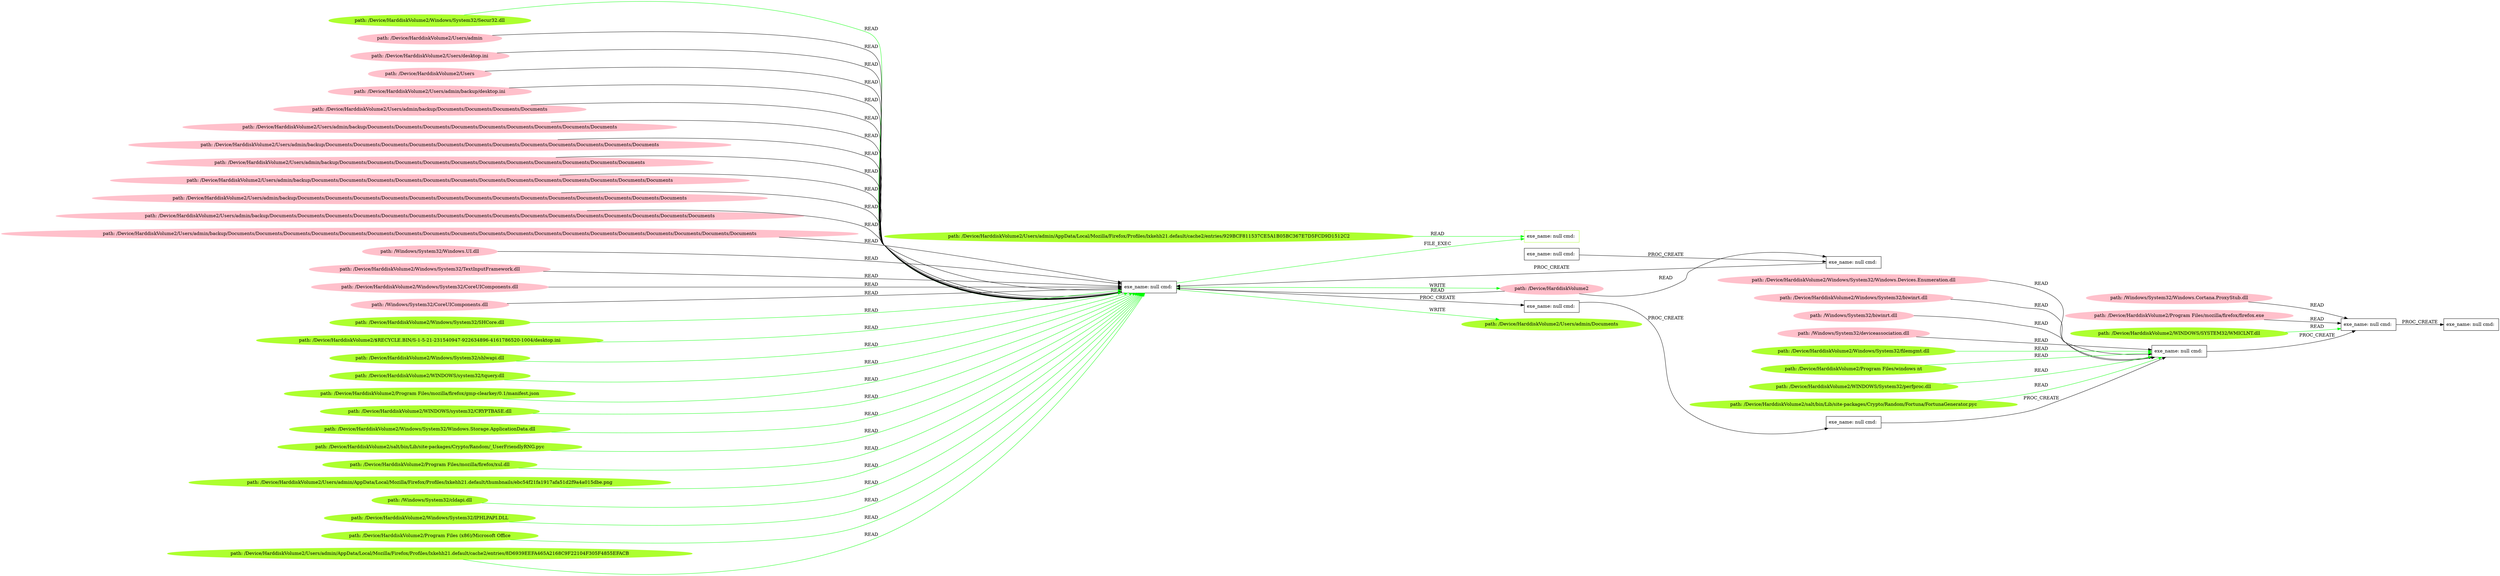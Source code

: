 digraph {
	rankdir=LR
	37 [label="exe_name: null cmd: " color=black shape=box style=solid]
	63 [label="exe_name: null cmd: " color=greenyellow shape=box style=solid]
	37 -> 63 [label=FILE_EXEC color=green]
	66 [label="path: /Device/HarddiskVolume2/Windows/System32/Secur32.dll" color=greenyellow shape=oval style=filled]
	37 [label="exe_name: null cmd: " color=black shape=box style=solid]
	66 -> 37 [label=READ color=green]
	45 [label="exe_name: null cmd: " color=black shape=box style=solid]
	39 [label="exe_name: null cmd: " color=black shape=box style=solid]
	45 -> 39 [label=PROC_CREATE color=black]
	52 [label="path: /Device/HarddiskVolume2" color=pink shape=oval style=filled]
	39 [label="exe_name: null cmd: " color=black shape=box style=solid]
	52 -> 39 [label=READ color=black]
	39 [label="exe_name: null cmd: " color=black shape=box style=solid]
	37 [label="exe_name: null cmd: " color=black shape=box style=solid]
	39 -> 37 [label=PROC_CREATE color=black]
	52 [label="path: /Device/HarddiskVolume2" color=pink shape=oval style=filled]
	37 [label="exe_name: null cmd: " color=black shape=box style=solid]
	52 -> 37 [label=READ color=black]
	10 [label="path: /Device/HarddiskVolume2/Users/admin" color=pink shape=oval style=filled]
	37 [label="exe_name: null cmd: " color=black shape=box style=solid]
	10 -> 37 [label=READ color=black]
	4 [label="path: /Device/HarddiskVolume2/Users/desktop.ini" color=pink shape=oval style=filled]
	37 [label="exe_name: null cmd: " color=black shape=box style=solid]
	4 -> 37 [label=READ color=black]
	40 [label="path: /Device/HarddiskVolume2/Users" color=pink shape=oval style=filled]
	37 [label="exe_name: null cmd: " color=black shape=box style=solid]
	40 -> 37 [label=READ color=black]
	38 [label="path: /Device/HarddiskVolume2/Users/admin/backup/desktop.ini" color=pink shape=oval style=filled]
	37 [label="exe_name: null cmd: " color=black shape=box style=solid]
	38 -> 37 [label=READ color=black]
	5 [label="path: /Device/HarddiskVolume2/Users/admin/backup/Documents/Documents/Documents/Documents" color=pink shape=oval style=filled]
	37 [label="exe_name: null cmd: " color=black shape=box style=solid]
	5 -> 37 [label=READ color=black]
	35 [label="path: /Device/HarddiskVolume2/Users/admin/backup/Documents/Documents/Documents/Documents/Documents/Documents/Documents/Documents/Documents" color=pink shape=oval style=filled]
	37 [label="exe_name: null cmd: " color=black shape=box style=solid]
	35 -> 37 [label=READ color=black]
	27 [label="path: /Device/HarddiskVolume2/Users/admin/backup/Documents/Documents/Documents/Documents/Documents/Documents/Documents/Documents/Documents/Documents/Documents/Documents" color=pink shape=oval style=filled]
	37 [label="exe_name: null cmd: " color=black shape=box style=solid]
	27 -> 37 [label=READ color=black]
	36 [label="path: /Device/HarddiskVolume2/Users/admin/backup/Documents/Documents/Documents/Documents/Documents/Documents/Documents/Documents/Documents/Documents/Documents" color=pink shape=oval style=filled]
	37 [label="exe_name: null cmd: " color=black shape=box style=solid]
	36 -> 37 [label=READ color=black]
	15 [label="path: /Device/HarddiskVolume2/Users/admin/backup/Documents/Documents/Documents/Documents/Documents/Documents/Documents/Documents/Documents/Documents/Documents/Documents/Documents" color=pink shape=oval style=filled]
	37 [label="exe_name: null cmd: " color=black shape=box style=solid]
	15 -> 37 [label=READ color=black]
	2 [label="path: /Device/HarddiskVolume2/Users/admin/backup/Documents/Documents/Documents/Documents/Documents/Documents/Documents/Documents/Documents/Documents/Documents/Documents/Documents/Documents" color=pink shape=oval style=filled]
	37 [label="exe_name: null cmd: " color=black shape=box style=solid]
	2 -> 37 [label=READ color=black]
	11 [label="path: /Device/HarddiskVolume2/Users/admin/backup/Documents/Documents/Documents/Documents/Documents/Documents/Documents/Documents/Documents/Documents/Documents/Documents/Documents/Documents/Documents/Documents" color=pink shape=oval style=filled]
	37 [label="exe_name: null cmd: " color=black shape=box style=solid]
	11 -> 37 [label=READ color=black]
	51 [label="path: /Device/HarddiskVolume2/Users/admin/backup/Documents/Documents/Documents/Documents/Documents/Documents/Documents/Documents/Documents/Documents/Documents/Documents/Documents/Documents/Documents/Documents/Documents/Documents/Documents" color=pink shape=oval style=filled]
	37 [label="exe_name: null cmd: " color=black shape=box style=solid]
	51 -> 37 [label=READ color=black]
	8 [label="path: /Windows/System32/Windows.UI.dll" color=pink shape=oval style=filled]
	37 [label="exe_name: null cmd: " color=black shape=box style=solid]
	8 -> 37 [label=READ color=black]
	25 [label="path: /Device/HarddiskVolume2/Windows/System32/TextInputFramework.dll" color=pink shape=oval style=filled]
	37 [label="exe_name: null cmd: " color=black shape=box style=solid]
	25 -> 37 [label=READ color=black]
	31 [label="path: /Device/HarddiskVolume2/Windows/System32/CoreUIComponents.dll" color=pink shape=oval style=filled]
	37 [label="exe_name: null cmd: " color=black shape=box style=solid]
	31 -> 37 [label=READ color=black]
	49 [label="path: /Windows/System32/CoreUIComponents.dll" color=pink shape=oval style=filled]
	37 [label="exe_name: null cmd: " color=black shape=box style=solid]
	49 -> 37 [label=READ color=black]
	37 [label="exe_name: null cmd: " color=black shape=box style=solid]
	34 [label="exe_name: null cmd: " color=black shape=box style=solid]
	37 -> 34 [label=PROC_CREATE color=black]
	34 [label="exe_name: null cmd: " color=black shape=box style=solid]
	13 [label="exe_name: null cmd: " color=black shape=box style=solid]
	34 -> 13 [label=PROC_CREATE color=black]
	13 [label="exe_name: null cmd: " color=black shape=box style=solid]
	21 [label="exe_name: null cmd: " color=black shape=box style=solid]
	13 -> 21 [label=PROC_CREATE color=black]
	30 [label="path: /Device/HarddiskVolume2/Windows/System32/Windows.Devices.Enumeration.dll" color=pink shape=oval style=filled]
	21 [label="exe_name: null cmd: " color=black shape=box style=solid]
	30 -> 21 [label=READ color=black]
	32 [label="path: /Device/HarddiskVolume2/Windows/System32/biwinrt.dll" color=pink shape=oval style=filled]
	21 [label="exe_name: null cmd: " color=black shape=box style=solid]
	32 -> 21 [label=READ color=black]
	18 [label="path: /Windows/System32/biwinrt.dll" color=pink shape=oval style=filled]
	21 [label="exe_name: null cmd: " color=black shape=box style=solid]
	18 -> 21 [label=READ color=black]
	28 [label="path: /Windows/System32/deviceassociation.dll" color=pink shape=oval style=filled]
	21 [label="exe_name: null cmd: " color=black shape=box style=solid]
	28 -> 21 [label=READ color=black]
	80 [label="path: /Device/HarddiskVolume2/Windows/System32/filemgmt.dll" color=greenyellow shape=oval style=filled]
	21 [label="exe_name: null cmd: " color=black shape=box style=solid]
	80 -> 21 [label=READ color=green]
	60 [label="path: /Device/HarddiskVolume2/Windows/System32/SHCore.dll" color=greenyellow shape=oval style=filled]
	37 [label="exe_name: null cmd: " color=black shape=box style=solid]
	60 -> 37 [label=READ color=green]
	21 [label="exe_name: null cmd: " color=black shape=box style=solid]
	0 [label="exe_name: null cmd: " color=black shape=box style=solid]
	21 -> 0 [label=PROC_CREATE color=black]
	24 [label="path: /Windows/System32/Windows.Cortana.ProxyStub.dll" color=pink shape=oval style=filled]
	0 [label="exe_name: null cmd: " color=black shape=box style=solid]
	24 -> 0 [label=READ color=black]
	22 [label="path: /Device/HarddiskVolume2/Program Files/mozilla/firefox/firefox.exe" color=pink shape=oval style=filled]
	0 [label="exe_name: null cmd: " color=black shape=box style=solid]
	22 -> 0 [label=READ color=black]
	0 [label="exe_name: null cmd: " color=black shape=box style=solid]
	1 [label="exe_name: null cmd: " color=black shape=box style=solid]
	0 -> 1 [label=PROC_CREATE color=black]
	77 [label="path: /Device/HarddiskVolume2/Program Files/windows nt" color=greenyellow shape=oval style=filled]
	21 [label="exe_name: null cmd: " color=black shape=box style=solid]
	77 -> 21 [label=READ color=green]
	76 [label="path: /Device/HarddiskVolume2/$RECYCLE.BIN/S-1-5-21-231540947-922634896-4161786520-1004/desktop.ini" color=greenyellow shape=oval style=filled]
	37 [label="exe_name: null cmd: " color=black shape=box style=solid]
	76 -> 37 [label=READ color=green]
	69 [label="path: /Device/HarddiskVolume2/Windows/System32/shlwapi.dll" color=greenyellow shape=oval style=filled]
	37 [label="exe_name: null cmd: " color=black shape=box style=solid]
	69 -> 37 [label=READ color=green]
	81 [label="path: /Device/HarddiskVolume2/WINDOWS/SYSTEM32/WMICLNT.dll" color=greenyellow shape=oval style=filled]
	0 [label="exe_name: null cmd: " color=black shape=box style=solid]
	81 -> 0 [label=READ color=green]
	73 [label="path: /Device/HarddiskVolume2/WINDOWS/system32/tquery.dll" color=greenyellow shape=oval style=filled]
	37 [label="exe_name: null cmd: " color=black shape=box style=solid]
	73 -> 37 [label=READ color=green]
	78 [label="path: /Device/HarddiskVolume2/WINDOWS/System32/perfproc.dll" color=greenyellow shape=oval style=filled]
	21 [label="exe_name: null cmd: " color=black shape=box style=solid]
	78 -> 21 [label=READ color=green]
	67 [label="path: /Device/HarddiskVolume2/Program Files/mozilla/firefox/gmp-clearkey/0.1/manifest.json" color=greenyellow shape=oval style=filled]
	37 [label="exe_name: null cmd: " color=black shape=box style=solid]
	67 -> 37 [label=READ color=green]
	37 [label="exe_name: null cmd: " color=black shape=box style=solid]
	52 [label="path: /Device/HarddiskVolume2" color=pink shape=oval style=filled]
	37 -> 52 [label=WRITE color=green]
	70 [label="path: /Device/HarddiskVolume2/WINDOWS/system32/CRYPTBASE.dll" color=greenyellow shape=oval style=filled]
	37 [label="exe_name: null cmd: " color=black shape=box style=solid]
	70 -> 37 [label=READ color=green]
	65 [label="path: /Device/HarddiskVolume2/Windows/System32/Windows.Storage.ApplicationData.dll" color=greenyellow shape=oval style=filled]
	37 [label="exe_name: null cmd: " color=black shape=box style=solid]
	65 -> 37 [label=READ color=green]
	61 [label="path: /Device/HarddiskVolume2/salt/bin/Lib/site-packages/Crypto/Random/_UserFriendlyRNG.pyc" color=greenyellow shape=oval style=filled]
	37 [label="exe_name: null cmd: " color=black shape=box style=solid]
	61 -> 37 [label=READ color=green]
	74 [label="path: /Device/HarddiskVolume2/Program Files/mozilla/firefox/xul.dll" color=greenyellow shape=oval style=filled]
	37 [label="exe_name: null cmd: " color=black shape=box style=solid]
	74 -> 37 [label=READ color=green]
	79 [label="path: /Device/HarddiskVolume2/salt/bin/Lib/site-packages/Crypto/Random/Fortuna/FortunaGenerator.pyc" color=greenyellow shape=oval style=filled]
	21 [label="exe_name: null cmd: " color=black shape=box style=solid]
	79 -> 21 [label=READ color=green]
	68 [label="path: /Device/HarddiskVolume2/Users/admin/AppData/Local/Mozilla/Firefox/Profiles/lxkehh21.default/thumbnails/ebc54f21fa1917afa51d2f9a4a015dbe.png" color=greenyellow shape=oval style=filled]
	37 [label="exe_name: null cmd: " color=black shape=box style=solid]
	68 -> 37 [label=READ color=green]
	71 [label="path: /Windows/System32/cldapi.dll" color=greenyellow shape=oval style=filled]
	37 [label="exe_name: null cmd: " color=black shape=box style=solid]
	71 -> 37 [label=READ color=green]
	37 [label="exe_name: null cmd: " color=black shape=box style=solid]
	75 [label="path: /Device/HarddiskVolume2/Users/admin/Documents" color=greenyellow shape=oval style=filled]
	37 -> 75 [label=WRITE color=green]
	58 [label="path: /Device/HarddiskVolume2/Windows/System32/IPHLPAPI.DLL" color=greenyellow shape=oval style=filled]
	37 [label="exe_name: null cmd: " color=black shape=box style=solid]
	58 -> 37 [label=READ color=green]
	62 [label="path: /Device/HarddiskVolume2/Program Files (x86)/Microsoft Office" color=greenyellow shape=oval style=filled]
	37 [label="exe_name: null cmd: " color=black shape=box style=solid]
	62 -> 37 [label=READ color=green]
	59 [label="path: /Device/HarddiskVolume2/Users/admin/AppData/Local/Mozilla/Firefox/Profiles/lxkehh21.default/cache2/entries/8D6939EEFA465A2168C9F22104F305F4855EFACB" color=greenyellow shape=oval style=filled]
	37 [label="exe_name: null cmd: " color=black shape=box style=solid]
	59 -> 37 [label=READ color=green]
	64 [label="path: /Device/HarddiskVolume2/Users/admin/AppData/Local/Mozilla/Firefox/Profiles/lxkehh21.default/cache2/entries/929BCF811537CE5A1B05BC367E7D5FCD9D1512C2" color=greenyellow shape=oval style=filled]
	63 [label="exe_name: null cmd: " color=greenyellow shape=box style=solid]
	64 -> 63 [label=READ color=green]
}
